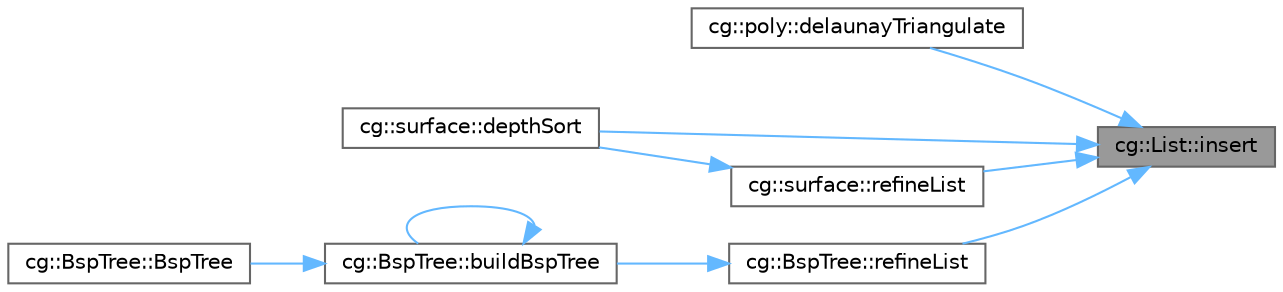 digraph "cg::List::insert"
{
 // LATEX_PDF_SIZE
  bgcolor="transparent";
  edge [fontname=Helvetica,fontsize=10,labelfontname=Helvetica,labelfontsize=10];
  node [fontname=Helvetica,fontsize=10,shape=box,height=0.2,width=0.4];
  rankdir="RL";
  Node1 [id="Node000001",label="cg::List::insert",height=0.2,width=0.4,color="gray40", fillcolor="grey60", style="filled", fontcolor="black",tooltip=" "];
  Node1 -> Node2 [id="edge1_Node000001_Node000002",dir="back",color="steelblue1",style="solid",tooltip=" "];
  Node2 [id="Node000002",label="cg::poly::delaunayTriangulate",height=0.2,width=0.4,color="grey40", fillcolor="white", style="filled",URL="$namespacecg_1_1poly.html#ae2aa241f86191c9c816755d9f675abe1",tooltip=" "];
  Node1 -> Node3 [id="edge2_Node000001_Node000003",dir="back",color="steelblue1",style="solid",tooltip=" "];
  Node3 [id="Node000003",label="cg::surface::depthSort",height=0.2,width=0.4,color="grey40", fillcolor="white", style="filled",URL="$namespacecg_1_1surface.html#ac5049261dd22d4e5a1bf74ed413dab38",tooltip=" "];
  Node1 -> Node4 [id="edge3_Node000001_Node000004",dir="back",color="steelblue1",style="solid",tooltip=" "];
  Node4 [id="Node000004",label="cg::BspTree::refineList",height=0.2,width=0.4,color="grey40", fillcolor="white", style="filled",URL="$classcg_1_1_bsp_tree.html#ab45c28b0258b23a6a0b198703c5725d1",tooltip=" "];
  Node4 -> Node5 [id="edge4_Node000004_Node000005",dir="back",color="steelblue1",style="solid",tooltip=" "];
  Node5 [id="Node000005",label="cg::BspTree::buildBspTree",height=0.2,width=0.4,color="grey40", fillcolor="white", style="filled",URL="$classcg_1_1_bsp_tree.html#a7d12db29d1caa944be81a2c606a575bf",tooltip=" "];
  Node5 -> Node6 [id="edge5_Node000005_Node000006",dir="back",color="steelblue1",style="solid",tooltip=" "];
  Node6 [id="Node000006",label="cg::BspTree::BspTree",height=0.2,width=0.4,color="grey40", fillcolor="white", style="filled",URL="$classcg_1_1_bsp_tree.html#ab67984f3357679ee9fff53f0ec13e1f4",tooltip=" "];
  Node5 -> Node5 [id="edge6_Node000005_Node000005",dir="back",color="steelblue1",style="solid",tooltip=" "];
  Node1 -> Node7 [id="edge7_Node000001_Node000007",dir="back",color="steelblue1",style="solid",tooltip=" "];
  Node7 [id="Node000007",label="cg::surface::refineList",height=0.2,width=0.4,color="grey40", fillcolor="white", style="filled",URL="$namespacecg_1_1surface.html#aa684a7810051099a8a3cd0617f6f07aa",tooltip=" "];
  Node7 -> Node3 [id="edge8_Node000007_Node000003",dir="back",color="steelblue1",style="solid",tooltip=" "];
}
